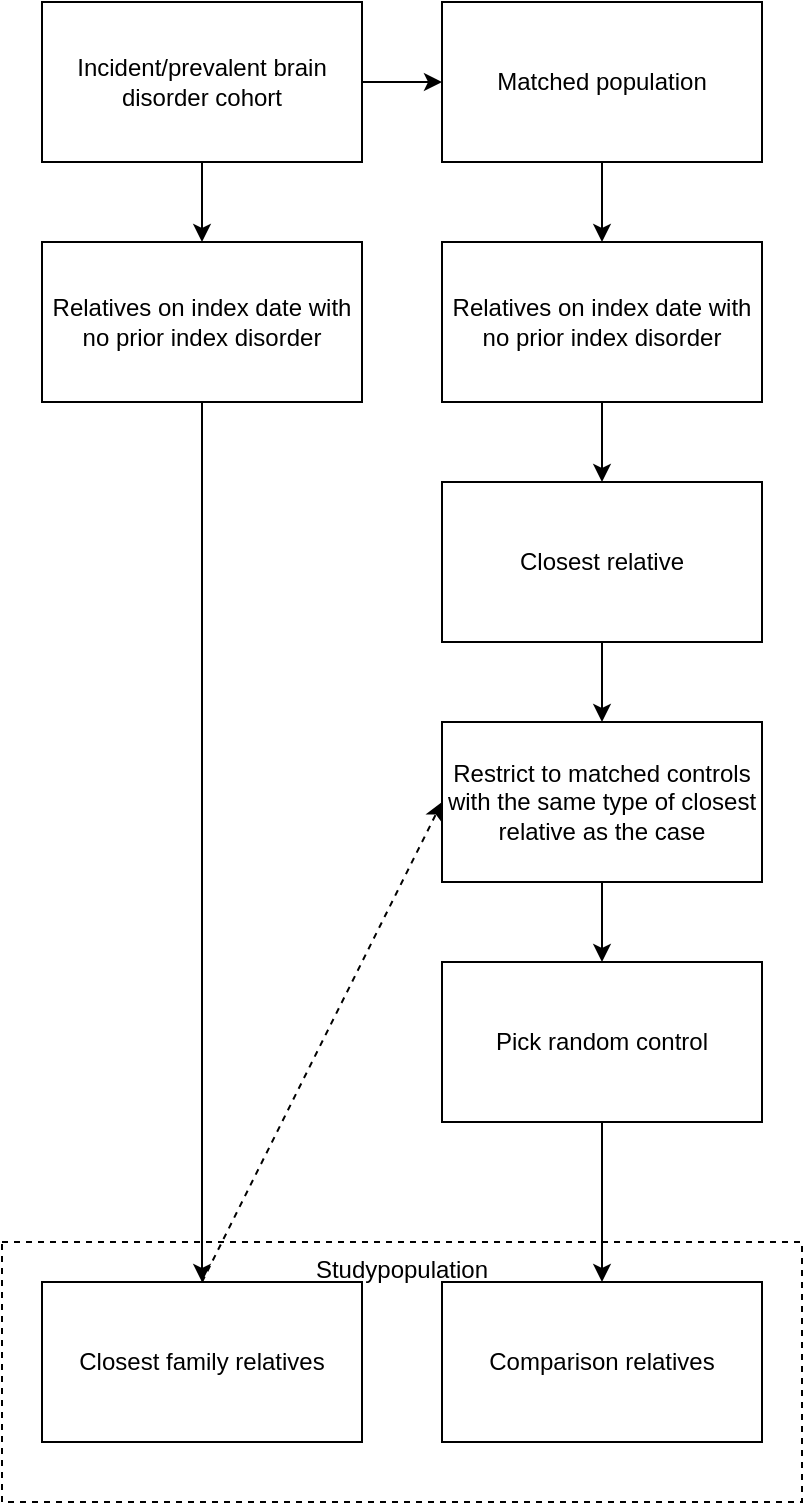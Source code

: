 <mxfile version="26.0.16">
  <diagram name="Page-1" id="Lz4Bjoc56C8CNDCjB0Ey">
    <mxGraphModel dx="1420" dy="942" grid="1" gridSize="10" guides="1" tooltips="1" connect="1" arrows="1" fold="1" page="1" pageScale="1" pageWidth="1200" pageHeight="1920" math="0" shadow="0">
      <root>
        <mxCell id="0" />
        <mxCell id="1" parent="0" />
        <mxCell id="yBC2Bkukif22bkFhkwGP-50" value="Study&lt;span style=&quot;background-color: transparent; color: light-dark(rgb(0, 0, 0), rgb(255, 255, 255));&quot;&gt;population&lt;/span&gt;" style="rounded=0;whiteSpace=wrap;html=1;fillColor=none;dashed=1;verticalAlign=top;" parent="1" vertex="1">
          <mxGeometry x="100" y="660" width="400" height="130" as="geometry" />
        </mxCell>
        <mxCell id="yBC2Bkukif22bkFhkwGP-19" style="edgeStyle=orthogonalEdgeStyle;rounded=0;orthogonalLoop=1;jettySize=auto;html=1;exitX=0.5;exitY=1;exitDx=0;exitDy=0;" parent="1" source="yBC2Bkukif22bkFhkwGP-8" target="yBC2Bkukif22bkFhkwGP-10" edge="1">
          <mxGeometry relative="1" as="geometry" />
        </mxCell>
        <mxCell id="yBC2Bkukif22bkFhkwGP-43" value="" style="edgeStyle=orthogonalEdgeStyle;rounded=0;orthogonalLoop=1;jettySize=auto;html=1;" parent="1" source="yBC2Bkukif22bkFhkwGP-8" target="yBC2Bkukif22bkFhkwGP-9" edge="1">
          <mxGeometry relative="1" as="geometry" />
        </mxCell>
        <mxCell id="yBC2Bkukif22bkFhkwGP-8" value="Incident/prevalent brain disorder cohort" style="rounded=0;whiteSpace=wrap;html=1;" parent="1" vertex="1">
          <mxGeometry x="120" y="40" width="160" height="80" as="geometry" />
        </mxCell>
        <mxCell id="yBC2Bkukif22bkFhkwGP-44" value="" style="edgeStyle=orthogonalEdgeStyle;rounded=0;orthogonalLoop=1;jettySize=auto;html=1;" parent="1" source="yBC2Bkukif22bkFhkwGP-9" target="yBC2Bkukif22bkFhkwGP-11" edge="1">
          <mxGeometry relative="1" as="geometry" />
        </mxCell>
        <mxCell id="yBC2Bkukif22bkFhkwGP-9" value="&lt;div&gt;Matched population&lt;/div&gt;" style="rounded=0;whiteSpace=wrap;html=1;" parent="1" vertex="1">
          <mxGeometry x="320" y="40" width="160" height="80" as="geometry" />
        </mxCell>
        <mxCell id="yBC2Bkukif22bkFhkwGP-10" value="Relatives on index date with no prior index disorder" style="rounded=0;whiteSpace=wrap;html=1;" parent="1" vertex="1">
          <mxGeometry x="120" y="160" width="160" height="80" as="geometry" />
        </mxCell>
        <mxCell id="yBC2Bkukif22bkFhkwGP-45" value="" style="edgeStyle=orthogonalEdgeStyle;rounded=0;orthogonalLoop=1;jettySize=auto;html=1;" parent="1" source="yBC2Bkukif22bkFhkwGP-11" target="yBC2Bkukif22bkFhkwGP-14" edge="1">
          <mxGeometry relative="1" as="geometry" />
        </mxCell>
        <mxCell id="yBC2Bkukif22bkFhkwGP-11" value="Relatives on index date with no prior index disorder" style="rounded=0;whiteSpace=wrap;html=1;" parent="1" vertex="1">
          <mxGeometry x="320" y="160" width="160" height="80" as="geometry" />
        </mxCell>
        <mxCell id="yBC2Bkukif22bkFhkwGP-12" value="Closest family relatives" style="rounded=0;whiteSpace=wrap;html=1;" parent="1" vertex="1">
          <mxGeometry x="120" y="680" width="160" height="80" as="geometry" />
        </mxCell>
        <mxCell id="f0VUY-s5ViplXXY5_RCU-2" value="" style="edgeStyle=orthogonalEdgeStyle;rounded=0;orthogonalLoop=1;jettySize=auto;html=1;" edge="1" parent="1" source="yBC2Bkukif22bkFhkwGP-13" target="f0VUY-s5ViplXXY5_RCU-1">
          <mxGeometry relative="1" as="geometry" />
        </mxCell>
        <mxCell id="yBC2Bkukif22bkFhkwGP-13" value="Restrict to matched controls with the same type of closest relative as the case" style="rounded=0;whiteSpace=wrap;html=1;" parent="1" vertex="1">
          <mxGeometry x="320" y="400" width="160" height="80" as="geometry" />
        </mxCell>
        <mxCell id="yBC2Bkukif22bkFhkwGP-46" value="" style="edgeStyle=orthogonalEdgeStyle;rounded=0;orthogonalLoop=1;jettySize=auto;html=1;" parent="1" source="yBC2Bkukif22bkFhkwGP-14" target="yBC2Bkukif22bkFhkwGP-13" edge="1">
          <mxGeometry relative="1" as="geometry" />
        </mxCell>
        <mxCell id="yBC2Bkukif22bkFhkwGP-14" value="Closest relative" style="rounded=0;whiteSpace=wrap;html=1;" parent="1" vertex="1">
          <mxGeometry x="320" y="280" width="160" height="80" as="geometry" />
        </mxCell>
        <mxCell id="yBC2Bkukif22bkFhkwGP-15" value="Comparison relatives" style="rounded=0;whiteSpace=wrap;html=1;" parent="1" vertex="1">
          <mxGeometry x="320" y="680" width="160" height="80" as="geometry" />
        </mxCell>
        <mxCell id="yBC2Bkukif22bkFhkwGP-35" value="" style="endArrow=classic;html=1;rounded=0;entryX=0;entryY=0.5;entryDx=0;entryDy=0;dashed=1;exitX=0.5;exitY=0;exitDx=0;exitDy=0;" parent="1" source="yBC2Bkukif22bkFhkwGP-12" target="yBC2Bkukif22bkFhkwGP-13" edge="1">
          <mxGeometry width="50" height="50" relative="1" as="geometry">
            <mxPoint x="200.96" y="510" as="sourcePoint" />
            <mxPoint x="320" y="759" as="targetPoint" />
          </mxGeometry>
        </mxCell>
        <mxCell id="yBC2Bkukif22bkFhkwGP-48" value="" style="endArrow=classic;html=1;rounded=0;entryX=0.5;entryY=0;entryDx=0;entryDy=0;exitX=0.5;exitY=1;exitDx=0;exitDy=0;" parent="1" source="yBC2Bkukif22bkFhkwGP-10" target="yBC2Bkukif22bkFhkwGP-12" edge="1">
          <mxGeometry width="50" height="50" relative="1" as="geometry">
            <mxPoint x="180" y="240" as="sourcePoint" />
            <mxPoint x="230" y="190" as="targetPoint" />
          </mxGeometry>
        </mxCell>
        <mxCell id="f0VUY-s5ViplXXY5_RCU-3" value="" style="edgeStyle=orthogonalEdgeStyle;rounded=0;orthogonalLoop=1;jettySize=auto;html=1;" edge="1" parent="1" source="f0VUY-s5ViplXXY5_RCU-1" target="yBC2Bkukif22bkFhkwGP-15">
          <mxGeometry relative="1" as="geometry" />
        </mxCell>
        <mxCell id="f0VUY-s5ViplXXY5_RCU-1" value="Pick random control" style="rounded=0;whiteSpace=wrap;html=1;" vertex="1" parent="1">
          <mxGeometry x="320" y="520" width="160" height="80" as="geometry" />
        </mxCell>
      </root>
    </mxGraphModel>
  </diagram>
</mxfile>
